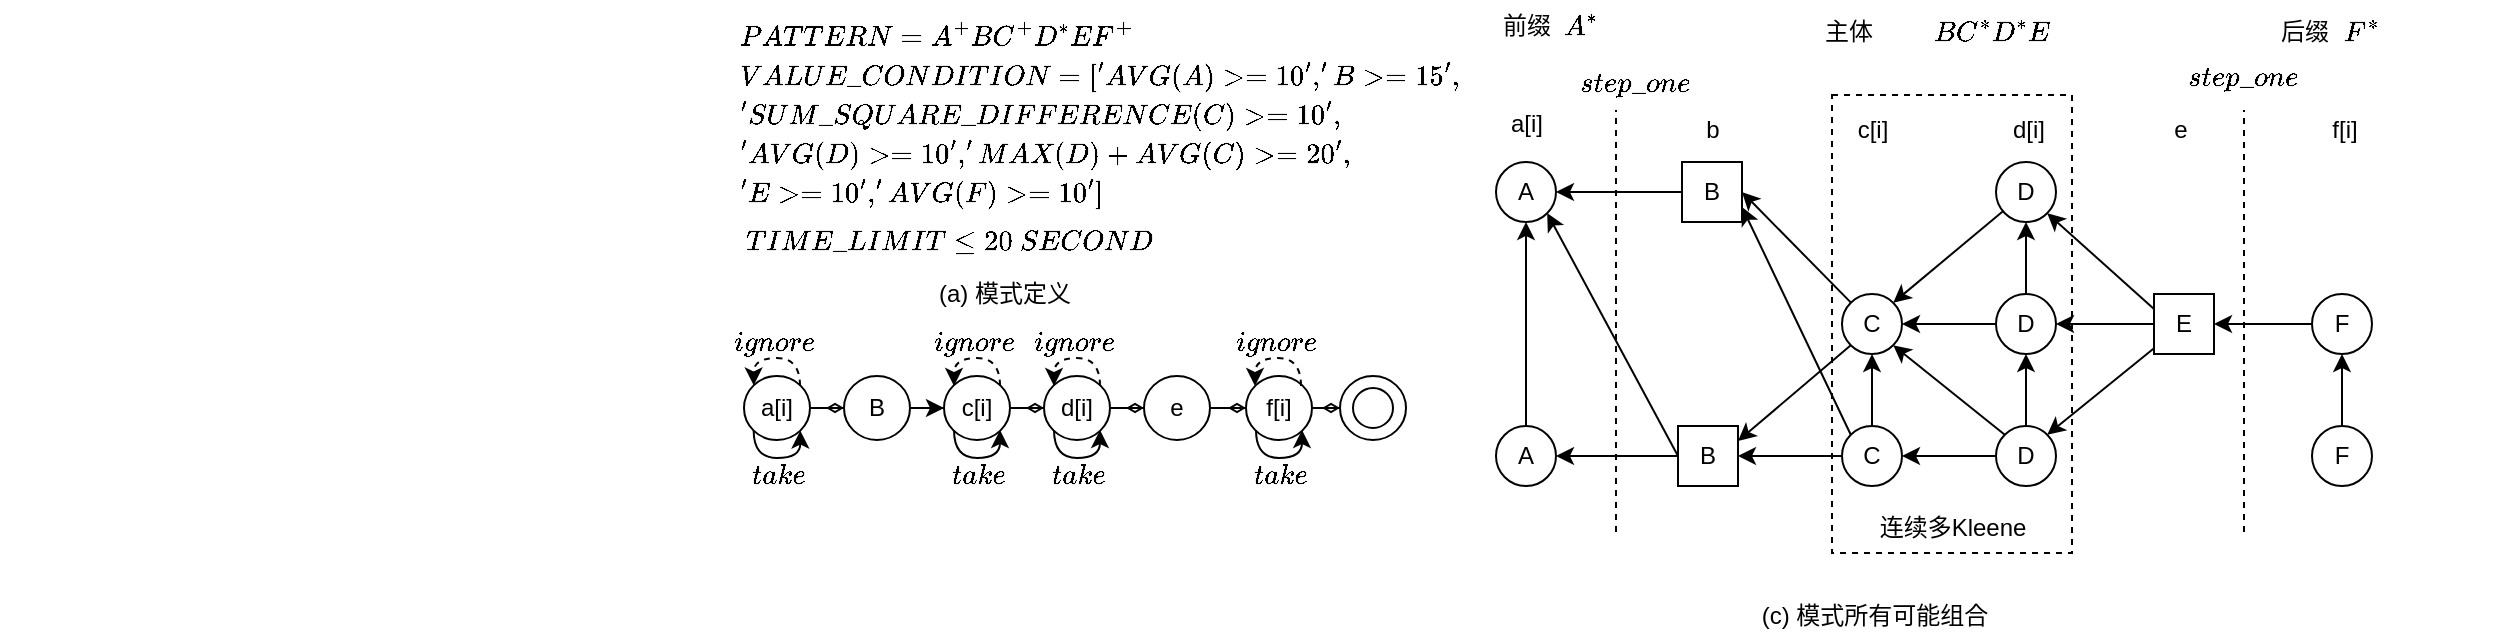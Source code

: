 <mxfile version="24.7.17">
  <diagram name="第 1 页" id="oGx5aqVjhwPbbsenspfN">
    <mxGraphModel dx="912" dy="291" grid="0" gridSize="10" guides="1" tooltips="1" connect="1" arrows="1" fold="1" page="0" pageScale="1" pageWidth="1200" pageHeight="1920" math="1" shadow="0">
      <root>
        <mxCell id="0" />
        <mxCell id="1" parent="0" />
        <mxCell id="AZcYiFU8isNGm3yY8wKM-91" value="$$$$" style="text;html=1;align=center;verticalAlign=middle;resizable=0;points=[];autosize=1;strokeColor=none;fillColor=none;" vertex="1" parent="1">
          <mxGeometry x="988" y="404" width="45" height="26" as="geometry" />
        </mxCell>
        <mxCell id="AZcYiFU8isNGm3yY8wKM-103" value="" style="edgeStyle=orthogonalEdgeStyle;rounded=0;orthogonalLoop=1;jettySize=auto;html=1;endArrow=diamondThin;endFill=0;" edge="1" parent="1" source="AZcYiFU8isNGm3yY8wKM-96" target="AZcYiFU8isNGm3yY8wKM-102">
          <mxGeometry relative="1" as="geometry" />
        </mxCell>
        <mxCell id="AZcYiFU8isNGm3yY8wKM-96" value="a[i]" style="ellipse;whiteSpace=wrap;html=1;" vertex="1" parent="1">
          <mxGeometry x="158" y="567" width="33" height="32" as="geometry" />
        </mxCell>
        <mxCell id="AZcYiFU8isNGm3yY8wKM-100" value="" style="group" vertex="1" connectable="0" parent="1">
          <mxGeometry x="-214" y="384" width="1097" height="155" as="geometry" />
        </mxCell>
        <mxCell id="AZcYiFU8isNGm3yY8wKM-93" value="$$PATTERN = A^+BC^+D^*EF^+ $$" style="text;html=1;align=center;verticalAlign=middle;resizable=0;points=[];autosize=1;strokeColor=none;fillColor=none;" vertex="1" parent="AZcYiFU8isNGm3yY8wKM-100">
          <mxGeometry x="362" width="212" height="26" as="geometry" />
        </mxCell>
        <mxCell id="AZcYiFU8isNGm3yY8wKM-94" value="$$\begin{align} &amp;amp;VALUE\_CONDITION = [&#39;AVG(A) &amp;gt;= 10&#39;,&amp;nbsp; &#39;B&amp;gt;=15&#39;, \\ &amp;amp; &#39;SUM\_SQUARE\_DIFFERENCE(C) &amp;gt;= 10&#39;,\\&amp;amp;&#39;AVG(D) &amp;gt;= 10&#39;, &#39;MAX(D) + AVG(C) &amp;gt;= 20&#39;, \\ &amp;amp;&amp;nbsp; &#39;E&amp;gt;=10&#39;, &#39;AVG(F) &amp;gt;= 10&#39;]\end{align}$$" style="text;html=1;align=center;verticalAlign=middle;resizable=0;points=[];autosize=1;strokeColor=none;fillColor=none;" vertex="1" parent="AZcYiFU8isNGm3yY8wKM-100">
          <mxGeometry y="49" width="1097" height="26" as="geometry" />
        </mxCell>
        <mxCell id="AZcYiFU8isNGm3yY8wKM-95" value="$$TIME\_LIMIT \leq 20\ SECOND$$" style="text;html=1;align=center;verticalAlign=middle;resizable=0;points=[];autosize=1;strokeColor=none;fillColor=none;" vertex="1" parent="AZcYiFU8isNGm3yY8wKM-100">
          <mxGeometry x="368" y="103" width="211" height="26" as="geometry" />
        </mxCell>
        <mxCell id="AZcYiFU8isNGm3yY8wKM-98" value="(a) 模式定义" style="text;html=1;align=center;verticalAlign=middle;resizable=0;points=[];autosize=1;strokeColor=none;fillColor=none;" vertex="1" parent="AZcYiFU8isNGm3yY8wKM-100">
          <mxGeometry x="460" y="129" width="84" height="26" as="geometry" />
        </mxCell>
        <mxCell id="AZcYiFU8isNGm3yY8wKM-101" value="" style="group" vertex="1" connectable="0" parent="1">
          <mxGeometry x="528" y="379" width="469" height="321" as="geometry" />
        </mxCell>
        <mxCell id="AZcYiFU8isNGm3yY8wKM-80" value="" style="rounded=0;whiteSpace=wrap;html=1;fillColor=none;strokeColor=default;dashed=1;" vertex="1" parent="AZcYiFU8isNGm3yY8wKM-101">
          <mxGeometry x="174" y="47.5" width="120" height="229" as="geometry" />
        </mxCell>
        <mxCell id="AZcYiFU8isNGm3yY8wKM-1" value="A" style="ellipse;whiteSpace=wrap;html=1;aspect=fixed;" vertex="1" parent="AZcYiFU8isNGm3yY8wKM-101">
          <mxGeometry x="6" y="81" width="30" height="30" as="geometry" />
        </mxCell>
        <mxCell id="AZcYiFU8isNGm3yY8wKM-2" value="a[i]" style="text;html=1;align=center;verticalAlign=middle;resizable=0;points=[];autosize=1;strokeColor=none;fillColor=none;" vertex="1" parent="AZcYiFU8isNGm3yY8wKM-101">
          <mxGeometry x="4" y="49" width="34" height="26" as="geometry" />
        </mxCell>
        <mxCell id="AZcYiFU8isNGm3yY8wKM-37" style="edgeStyle=orthogonalEdgeStyle;rounded=0;orthogonalLoop=1;jettySize=auto;html=1;exitX=0.5;exitY=0;exitDx=0;exitDy=0;" edge="1" parent="AZcYiFU8isNGm3yY8wKM-101" source="AZcYiFU8isNGm3yY8wKM-4" target="AZcYiFU8isNGm3yY8wKM-1">
          <mxGeometry relative="1" as="geometry">
            <mxPoint x="21" y="177" as="targetPoint" />
          </mxGeometry>
        </mxCell>
        <mxCell id="AZcYiFU8isNGm3yY8wKM-4" value="A" style="ellipse;whiteSpace=wrap;html=1;aspect=fixed;" vertex="1" parent="AZcYiFU8isNGm3yY8wKM-101">
          <mxGeometry x="6" y="213" width="30" height="30" as="geometry" />
        </mxCell>
        <mxCell id="AZcYiFU8isNGm3yY8wKM-38" style="edgeStyle=orthogonalEdgeStyle;rounded=0;orthogonalLoop=1;jettySize=auto;html=1;" edge="1" parent="AZcYiFU8isNGm3yY8wKM-101" source="AZcYiFU8isNGm3yY8wKM-7" target="AZcYiFU8isNGm3yY8wKM-1">
          <mxGeometry relative="1" as="geometry" />
        </mxCell>
        <mxCell id="AZcYiFU8isNGm3yY8wKM-7" value="B" style="rounded=0;whiteSpace=wrap;html=1;" vertex="1" parent="AZcYiFU8isNGm3yY8wKM-101">
          <mxGeometry x="99" y="81" width="30" height="30" as="geometry" />
        </mxCell>
        <mxCell id="AZcYiFU8isNGm3yY8wKM-39" style="edgeStyle=orthogonalEdgeStyle;rounded=0;orthogonalLoop=1;jettySize=auto;html=1;" edge="1" parent="AZcYiFU8isNGm3yY8wKM-101" source="AZcYiFU8isNGm3yY8wKM-8" target="AZcYiFU8isNGm3yY8wKM-4">
          <mxGeometry relative="1" as="geometry" />
        </mxCell>
        <mxCell id="AZcYiFU8isNGm3yY8wKM-48" style="rounded=0;orthogonalLoop=1;jettySize=auto;html=1;exitX=0;exitY=0.5;exitDx=0;exitDy=0;entryX=1;entryY=1;entryDx=0;entryDy=0;" edge="1" parent="AZcYiFU8isNGm3yY8wKM-101" source="AZcYiFU8isNGm3yY8wKM-8" target="AZcYiFU8isNGm3yY8wKM-1">
          <mxGeometry relative="1" as="geometry">
            <mxPoint x="36" y="162" as="targetPoint" />
          </mxGeometry>
        </mxCell>
        <mxCell id="AZcYiFU8isNGm3yY8wKM-8" value="B" style="rounded=0;whiteSpace=wrap;html=1;" vertex="1" parent="AZcYiFU8isNGm3yY8wKM-101">
          <mxGeometry x="97" y="213" width="30" height="30" as="geometry" />
        </mxCell>
        <mxCell id="AZcYiFU8isNGm3yY8wKM-41" style="rounded=0;orthogonalLoop=1;jettySize=auto;html=1;entryX=1;entryY=0.5;entryDx=0;entryDy=0;" edge="1" parent="AZcYiFU8isNGm3yY8wKM-101" source="AZcYiFU8isNGm3yY8wKM-14" target="AZcYiFU8isNGm3yY8wKM-7">
          <mxGeometry relative="1" as="geometry">
            <mxPoint x="194" y="111" as="targetPoint" />
          </mxGeometry>
        </mxCell>
        <mxCell id="AZcYiFU8isNGm3yY8wKM-86" style="rounded=0;orthogonalLoop=1;jettySize=auto;html=1;exitX=0;exitY=1;exitDx=0;exitDy=0;entryX=1;entryY=0.25;entryDx=0;entryDy=0;" edge="1" parent="AZcYiFU8isNGm3yY8wKM-101" source="AZcYiFU8isNGm3yY8wKM-14" target="AZcYiFU8isNGm3yY8wKM-8">
          <mxGeometry relative="1" as="geometry" />
        </mxCell>
        <mxCell id="AZcYiFU8isNGm3yY8wKM-14" value="C" style="ellipse;whiteSpace=wrap;html=1;aspect=fixed;" vertex="1" parent="AZcYiFU8isNGm3yY8wKM-101">
          <mxGeometry x="179" y="147" width="30" height="30" as="geometry" />
        </mxCell>
        <mxCell id="AZcYiFU8isNGm3yY8wKM-42" style="edgeStyle=orthogonalEdgeStyle;rounded=0;orthogonalLoop=1;jettySize=auto;html=1;exitX=0.5;exitY=0;exitDx=0;exitDy=0;" edge="1" parent="AZcYiFU8isNGm3yY8wKM-101" source="AZcYiFU8isNGm3yY8wKM-15" target="AZcYiFU8isNGm3yY8wKM-14">
          <mxGeometry relative="1" as="geometry" />
        </mxCell>
        <mxCell id="AZcYiFU8isNGm3yY8wKM-56" style="edgeStyle=orthogonalEdgeStyle;rounded=0;orthogonalLoop=1;jettySize=auto;html=1;" edge="1" parent="AZcYiFU8isNGm3yY8wKM-101" source="AZcYiFU8isNGm3yY8wKM-15" target="AZcYiFU8isNGm3yY8wKM-8">
          <mxGeometry relative="1" as="geometry" />
        </mxCell>
        <mxCell id="AZcYiFU8isNGm3yY8wKM-87" style="rounded=0;orthogonalLoop=1;jettySize=auto;html=1;exitX=0;exitY=0;exitDx=0;exitDy=0;entryX=1;entryY=0.75;entryDx=0;entryDy=0;" edge="1" parent="AZcYiFU8isNGm3yY8wKM-101" source="AZcYiFU8isNGm3yY8wKM-15" target="AZcYiFU8isNGm3yY8wKM-7">
          <mxGeometry relative="1" as="geometry" />
        </mxCell>
        <mxCell id="AZcYiFU8isNGm3yY8wKM-15" value="C" style="ellipse;whiteSpace=wrap;html=1;aspect=fixed;" vertex="1" parent="AZcYiFU8isNGm3yY8wKM-101">
          <mxGeometry x="179" y="213" width="30" height="30" as="geometry" />
        </mxCell>
        <mxCell id="AZcYiFU8isNGm3yY8wKM-84" style="edgeStyle=orthogonalEdgeStyle;rounded=0;orthogonalLoop=1;jettySize=auto;html=1;" edge="1" parent="AZcYiFU8isNGm3yY8wKM-101" source="AZcYiFU8isNGm3yY8wKM-19" target="AZcYiFU8isNGm3yY8wKM-74">
          <mxGeometry relative="1" as="geometry" />
        </mxCell>
        <mxCell id="AZcYiFU8isNGm3yY8wKM-85" style="rounded=0;orthogonalLoop=1;jettySize=auto;html=1;exitX=0;exitY=0.25;exitDx=0;exitDy=0;entryX=1;entryY=1;entryDx=0;entryDy=0;" edge="1" parent="AZcYiFU8isNGm3yY8wKM-101" source="AZcYiFU8isNGm3yY8wKM-19" target="AZcYiFU8isNGm3yY8wKM-72">
          <mxGeometry relative="1" as="geometry" />
        </mxCell>
        <mxCell id="AZcYiFU8isNGm3yY8wKM-19" value="E" style="rounded=0;whiteSpace=wrap;html=1;" vertex="1" parent="AZcYiFU8isNGm3yY8wKM-101">
          <mxGeometry x="335" y="147" width="30" height="30" as="geometry" />
        </mxCell>
        <mxCell id="AZcYiFU8isNGm3yY8wKM-45" style="edgeStyle=orthogonalEdgeStyle;rounded=0;orthogonalLoop=1;jettySize=auto;html=1;exitX=0;exitY=0.5;exitDx=0;exitDy=0;" edge="1" parent="AZcYiFU8isNGm3yY8wKM-101" source="AZcYiFU8isNGm3yY8wKM-22" target="AZcYiFU8isNGm3yY8wKM-19">
          <mxGeometry relative="1" as="geometry">
            <mxPoint x="348" y="162" as="targetPoint" />
          </mxGeometry>
        </mxCell>
        <mxCell id="AZcYiFU8isNGm3yY8wKM-22" value="F" style="ellipse;whiteSpace=wrap;html=1;aspect=fixed;" vertex="1" parent="AZcYiFU8isNGm3yY8wKM-101">
          <mxGeometry x="414" y="147" width="30" height="30" as="geometry" />
        </mxCell>
        <mxCell id="AZcYiFU8isNGm3yY8wKM-46" style="edgeStyle=orthogonalEdgeStyle;rounded=0;orthogonalLoop=1;jettySize=auto;html=1;" edge="1" parent="AZcYiFU8isNGm3yY8wKM-101" source="AZcYiFU8isNGm3yY8wKM-24" target="AZcYiFU8isNGm3yY8wKM-22">
          <mxGeometry relative="1" as="geometry" />
        </mxCell>
        <mxCell id="AZcYiFU8isNGm3yY8wKM-24" value="F" style="ellipse;whiteSpace=wrap;html=1;aspect=fixed;" vertex="1" parent="AZcYiFU8isNGm3yY8wKM-101">
          <mxGeometry x="414" y="213" width="30" height="30" as="geometry" />
        </mxCell>
        <mxCell id="AZcYiFU8isNGm3yY8wKM-44" style="rounded=0;orthogonalLoop=1;jettySize=auto;html=1;entryX=1;entryY=0;entryDx=0;entryDy=0;" edge="1" parent="AZcYiFU8isNGm3yY8wKM-101" source="AZcYiFU8isNGm3yY8wKM-19" target="AZcYiFU8isNGm3yY8wKM-76">
          <mxGeometry relative="1" as="geometry" />
        </mxCell>
        <mxCell id="AZcYiFU8isNGm3yY8wKM-58" value="b" style="text;html=1;align=center;verticalAlign=middle;resizable=0;points=[];autosize=1;strokeColor=none;fillColor=none;" vertex="1" parent="AZcYiFU8isNGm3yY8wKM-101">
          <mxGeometry x="101.5" y="52" width="25" height="26" as="geometry" />
        </mxCell>
        <mxCell id="AZcYiFU8isNGm3yY8wKM-60" value="c[i]" style="text;html=1;align=center;verticalAlign=middle;resizable=0;points=[];autosize=1;strokeColor=none;fillColor=none;" vertex="1" parent="AZcYiFU8isNGm3yY8wKM-101">
          <mxGeometry x="177.5" y="52" width="33" height="26" as="geometry" />
        </mxCell>
        <mxCell id="AZcYiFU8isNGm3yY8wKM-61" value="d[i]" style="text;html=1;align=center;verticalAlign=middle;resizable=0;points=[];autosize=1;strokeColor=none;fillColor=none;" vertex="1" parent="AZcYiFU8isNGm3yY8wKM-101">
          <mxGeometry x="254.5" y="52" width="34" height="26" as="geometry" />
        </mxCell>
        <mxCell id="AZcYiFU8isNGm3yY8wKM-62" value="f[i]" style="text;html=1;align=center;verticalAlign=middle;resizable=0;points=[];autosize=1;strokeColor=none;fillColor=none;" vertex="1" parent="AZcYiFU8isNGm3yY8wKM-101">
          <mxGeometry x="414.5" y="52" width="31" height="26" as="geometry" />
        </mxCell>
        <mxCell id="AZcYiFU8isNGm3yY8wKM-64" value="" style="endArrow=none;dashed=1;html=1;rounded=0;" edge="1" parent="AZcYiFU8isNGm3yY8wKM-101">
          <mxGeometry width="50" height="50" relative="1" as="geometry">
            <mxPoint x="66" y="266" as="sourcePoint" />
            <mxPoint x="66" y="55" as="targetPoint" />
          </mxGeometry>
        </mxCell>
        <mxCell id="AZcYiFU8isNGm3yY8wKM-65" value="" style="endArrow=none;dashed=1;html=1;rounded=0;" edge="1" parent="AZcYiFU8isNGm3yY8wKM-101">
          <mxGeometry width="50" height="50" relative="1" as="geometry">
            <mxPoint x="380" y="266" as="sourcePoint" />
            <mxPoint x="380" y="55" as="targetPoint" />
          </mxGeometry>
        </mxCell>
        <mxCell id="AZcYiFU8isNGm3yY8wKM-67" value="$$step\_one$$" style="text;html=1;align=center;verticalAlign=middle;resizable=0;points=[];autosize=1;strokeColor=none;fillColor=none;" vertex="1" parent="AZcYiFU8isNGm3yY8wKM-101">
          <mxGeometry x="26" y="29" width="97" height="26" as="geometry" />
        </mxCell>
        <mxCell id="AZcYiFU8isNGm3yY8wKM-68" value="$$step\_one$$" style="text;html=1;align=center;verticalAlign=middle;resizable=0;points=[];autosize=1;strokeColor=none;fillColor=none;" vertex="1" parent="AZcYiFU8isNGm3yY8wKM-101">
          <mxGeometry x="330" y="26" width="97" height="26" as="geometry" />
        </mxCell>
        <mxCell id="AZcYiFU8isNGm3yY8wKM-69" value="前缀" style="text;html=1;align=center;verticalAlign=middle;resizable=0;points=[];autosize=1;strokeColor=none;fillColor=none;" vertex="1" parent="AZcYiFU8isNGm3yY8wKM-101">
          <mxGeometry width="42" height="26" as="geometry" />
        </mxCell>
        <mxCell id="AZcYiFU8isNGm3yY8wKM-70" value="主体" style="text;html=1;align=center;verticalAlign=middle;resizable=0;points=[];autosize=1;strokeColor=none;fillColor=none;" vertex="1" parent="AZcYiFU8isNGm3yY8wKM-101">
          <mxGeometry x="161" y="3" width="42" height="26" as="geometry" />
        </mxCell>
        <mxCell id="AZcYiFU8isNGm3yY8wKM-71" value="后缀" style="text;html=1;align=center;verticalAlign=middle;resizable=0;points=[];autosize=1;strokeColor=none;fillColor=none;" vertex="1" parent="AZcYiFU8isNGm3yY8wKM-101">
          <mxGeometry x="389" y="3" width="42" height="26" as="geometry" />
        </mxCell>
        <mxCell id="AZcYiFU8isNGm3yY8wKM-77" style="rounded=0;orthogonalLoop=1;jettySize=auto;html=1;entryX=1;entryY=0;entryDx=0;entryDy=0;" edge="1" parent="AZcYiFU8isNGm3yY8wKM-101" source="AZcYiFU8isNGm3yY8wKM-72" target="AZcYiFU8isNGm3yY8wKM-14">
          <mxGeometry relative="1" as="geometry" />
        </mxCell>
        <mxCell id="AZcYiFU8isNGm3yY8wKM-72" value="D" style="ellipse;whiteSpace=wrap;html=1;aspect=fixed;" vertex="1" parent="AZcYiFU8isNGm3yY8wKM-101">
          <mxGeometry x="256" y="81" width="30" height="30" as="geometry" />
        </mxCell>
        <mxCell id="AZcYiFU8isNGm3yY8wKM-73" style="edgeStyle=orthogonalEdgeStyle;rounded=0;orthogonalLoop=1;jettySize=auto;html=1;" edge="1" parent="AZcYiFU8isNGm3yY8wKM-101" source="AZcYiFU8isNGm3yY8wKM-74" target="AZcYiFU8isNGm3yY8wKM-72">
          <mxGeometry relative="1" as="geometry" />
        </mxCell>
        <mxCell id="AZcYiFU8isNGm3yY8wKM-82" style="edgeStyle=orthogonalEdgeStyle;rounded=0;orthogonalLoop=1;jettySize=auto;html=1;" edge="1" parent="AZcYiFU8isNGm3yY8wKM-101" source="AZcYiFU8isNGm3yY8wKM-74" target="AZcYiFU8isNGm3yY8wKM-14">
          <mxGeometry relative="1" as="geometry" />
        </mxCell>
        <mxCell id="AZcYiFU8isNGm3yY8wKM-74" value="D" style="ellipse;whiteSpace=wrap;html=1;aspect=fixed;" vertex="1" parent="AZcYiFU8isNGm3yY8wKM-101">
          <mxGeometry x="256" y="147" width="30" height="30" as="geometry" />
        </mxCell>
        <mxCell id="AZcYiFU8isNGm3yY8wKM-75" style="edgeStyle=orthogonalEdgeStyle;rounded=0;orthogonalLoop=1;jettySize=auto;html=1;exitX=0.5;exitY=0;exitDx=0;exitDy=0;" edge="1" parent="AZcYiFU8isNGm3yY8wKM-101" source="AZcYiFU8isNGm3yY8wKM-76" target="AZcYiFU8isNGm3yY8wKM-74">
          <mxGeometry relative="1" as="geometry" />
        </mxCell>
        <mxCell id="AZcYiFU8isNGm3yY8wKM-78" style="edgeStyle=orthogonalEdgeStyle;rounded=0;orthogonalLoop=1;jettySize=auto;html=1;" edge="1" parent="AZcYiFU8isNGm3yY8wKM-101" source="AZcYiFU8isNGm3yY8wKM-76" target="AZcYiFU8isNGm3yY8wKM-15">
          <mxGeometry relative="1" as="geometry" />
        </mxCell>
        <mxCell id="AZcYiFU8isNGm3yY8wKM-83" style="rounded=0;orthogonalLoop=1;jettySize=auto;html=1;exitX=0;exitY=0;exitDx=0;exitDy=0;entryX=1;entryY=1;entryDx=0;entryDy=0;" edge="1" parent="AZcYiFU8isNGm3yY8wKM-101" source="AZcYiFU8isNGm3yY8wKM-76" target="AZcYiFU8isNGm3yY8wKM-14">
          <mxGeometry relative="1" as="geometry" />
        </mxCell>
        <mxCell id="AZcYiFU8isNGm3yY8wKM-76" value="D" style="ellipse;whiteSpace=wrap;html=1;aspect=fixed;" vertex="1" parent="AZcYiFU8isNGm3yY8wKM-101">
          <mxGeometry x="256" y="213" width="30" height="30" as="geometry" />
        </mxCell>
        <mxCell id="AZcYiFU8isNGm3yY8wKM-79" value="e" style="text;html=1;align=center;verticalAlign=middle;resizable=0;points=[];autosize=1;strokeColor=none;fillColor=none;" vertex="1" parent="AZcYiFU8isNGm3yY8wKM-101">
          <mxGeometry x="335" y="52" width="25" height="26" as="geometry" />
        </mxCell>
        <mxCell id="AZcYiFU8isNGm3yY8wKM-81" value="连续多Kleene" style="text;html=1;align=center;verticalAlign=middle;resizable=0;points=[];autosize=1;strokeColor=none;fillColor=none;" vertex="1" parent="AZcYiFU8isNGm3yY8wKM-101">
          <mxGeometry x="188.5" y="250.5" width="91" height="26" as="geometry" />
        </mxCell>
        <mxCell id="AZcYiFU8isNGm3yY8wKM-88" value="$$A^*$$" style="text;html=1;align=center;verticalAlign=middle;resizable=0;points=[];autosize=1;strokeColor=none;fillColor=none;" vertex="1" parent="AZcYiFU8isNGm3yY8wKM-101">
          <mxGeometry x="16" width="63" height="26" as="geometry" />
        </mxCell>
        <mxCell id="AZcYiFU8isNGm3yY8wKM-89" value="$$BC^*D^*E$$" style="text;html=1;align=center;verticalAlign=middle;resizable=0;points=[];autosize=1;strokeColor=none;fillColor=none;" vertex="1" parent="AZcYiFU8isNGm3yY8wKM-101">
          <mxGeometry x="203" y="3" width="99" height="26" as="geometry" />
        </mxCell>
        <mxCell id="AZcYiFU8isNGm3yY8wKM-90" value="$$F^*$$" style="text;html=1;align=center;verticalAlign=middle;resizable=0;points=[];autosize=1;strokeColor=none;fillColor=none;" vertex="1" parent="AZcYiFU8isNGm3yY8wKM-101">
          <mxGeometry x="407" y="3" width="62" height="26" as="geometry" />
        </mxCell>
        <mxCell id="AZcYiFU8isNGm3yY8wKM-97" value="(c) 模式所有可能组合" style="text;html=1;align=center;verticalAlign=middle;resizable=0;points=[];autosize=1;strokeColor=none;fillColor=none;" vertex="1" parent="AZcYiFU8isNGm3yY8wKM-101">
          <mxGeometry x="129" y="295" width="131" height="26" as="geometry" />
        </mxCell>
        <mxCell id="AZcYiFU8isNGm3yY8wKM-105" value="" style="edgeStyle=orthogonalEdgeStyle;rounded=0;orthogonalLoop=1;jettySize=auto;html=1;" edge="1" parent="1" source="AZcYiFU8isNGm3yY8wKM-102" target="AZcYiFU8isNGm3yY8wKM-104">
          <mxGeometry relative="1" as="geometry" />
        </mxCell>
        <mxCell id="AZcYiFU8isNGm3yY8wKM-102" value="B" style="ellipse;whiteSpace=wrap;html=1;" vertex="1" parent="1">
          <mxGeometry x="208" y="567" width="33" height="32" as="geometry" />
        </mxCell>
        <mxCell id="AZcYiFU8isNGm3yY8wKM-107" value="" style="edgeStyle=orthogonalEdgeStyle;rounded=0;orthogonalLoop=1;jettySize=auto;html=1;endArrow=diamondThin;endFill=0;" edge="1" parent="1" source="AZcYiFU8isNGm3yY8wKM-104" target="AZcYiFU8isNGm3yY8wKM-106">
          <mxGeometry relative="1" as="geometry" />
        </mxCell>
        <mxCell id="AZcYiFU8isNGm3yY8wKM-104" value="c[i]" style="ellipse;whiteSpace=wrap;html=1;" vertex="1" parent="1">
          <mxGeometry x="258" y="567" width="33" height="32" as="geometry" />
        </mxCell>
        <mxCell id="AZcYiFU8isNGm3yY8wKM-109" value="" style="edgeStyle=orthogonalEdgeStyle;rounded=0;orthogonalLoop=1;jettySize=auto;html=1;endArrow=diamondThin;endFill=0;" edge="1" parent="1" source="AZcYiFU8isNGm3yY8wKM-106" target="AZcYiFU8isNGm3yY8wKM-108">
          <mxGeometry relative="1" as="geometry" />
        </mxCell>
        <mxCell id="AZcYiFU8isNGm3yY8wKM-106" value="d[i]" style="ellipse;whiteSpace=wrap;html=1;" vertex="1" parent="1">
          <mxGeometry x="308" y="567" width="33" height="32" as="geometry" />
        </mxCell>
        <mxCell id="AZcYiFU8isNGm3yY8wKM-111" value="" style="edgeStyle=orthogonalEdgeStyle;rounded=0;orthogonalLoop=1;jettySize=auto;html=1;endArrow=diamondThin;endFill=0;" edge="1" parent="1" source="AZcYiFU8isNGm3yY8wKM-108" target="AZcYiFU8isNGm3yY8wKM-110">
          <mxGeometry relative="1" as="geometry" />
        </mxCell>
        <mxCell id="AZcYiFU8isNGm3yY8wKM-108" value="e" style="ellipse;whiteSpace=wrap;html=1;" vertex="1" parent="1">
          <mxGeometry x="358" y="567" width="33" height="32" as="geometry" />
        </mxCell>
        <mxCell id="AZcYiFU8isNGm3yY8wKM-114" style="edgeStyle=orthogonalEdgeStyle;rounded=0;orthogonalLoop=1;jettySize=auto;html=1;endArrow=diamondThin;endFill=0;" edge="1" parent="1" source="AZcYiFU8isNGm3yY8wKM-110" target="AZcYiFU8isNGm3yY8wKM-113">
          <mxGeometry relative="1" as="geometry" />
        </mxCell>
        <mxCell id="AZcYiFU8isNGm3yY8wKM-110" value="f[i]" style="ellipse;whiteSpace=wrap;html=1;" vertex="1" parent="1">
          <mxGeometry x="409" y="567" width="33" height="32" as="geometry" />
        </mxCell>
        <mxCell id="AZcYiFU8isNGm3yY8wKM-113" value="" style="ellipse;whiteSpace=wrap;html=1;" vertex="1" parent="1">
          <mxGeometry x="456" y="567" width="33" height="32" as="geometry" />
        </mxCell>
        <mxCell id="AZcYiFU8isNGm3yY8wKM-115" value="" style="ellipse;whiteSpace=wrap;html=1;" vertex="1" parent="1">
          <mxGeometry x="462.5" y="573" width="20" height="20" as="geometry" />
        </mxCell>
        <mxCell id="AZcYiFU8isNGm3yY8wKM-118" style="edgeStyle=orthogonalEdgeStyle;rounded=0;orthogonalLoop=1;jettySize=auto;html=1;exitX=0;exitY=1;exitDx=0;exitDy=0;entryX=1;entryY=1;entryDx=0;entryDy=0;curved=1;" edge="1" parent="1" source="AZcYiFU8isNGm3yY8wKM-96" target="AZcYiFU8isNGm3yY8wKM-96">
          <mxGeometry relative="1" as="geometry">
            <Array as="points">
              <mxPoint x="163" y="608" />
              <mxPoint x="186" y="608" />
            </Array>
          </mxGeometry>
        </mxCell>
        <mxCell id="AZcYiFU8isNGm3yY8wKM-119" value="`take`" style="text;html=1;align=center;verticalAlign=middle;resizable=0;points=[];autosize=1;strokeColor=none;fillColor=none;" vertex="1" parent="1">
          <mxGeometry x="150" y="604" width="49" height="26" as="geometry" />
        </mxCell>
        <mxCell id="AZcYiFU8isNGm3yY8wKM-120" style="edgeStyle=orthogonalEdgeStyle;rounded=0;orthogonalLoop=1;jettySize=auto;html=1;exitX=0;exitY=1;exitDx=0;exitDy=0;entryX=1;entryY=1;entryDx=0;entryDy=0;curved=1;" edge="1" parent="1">
          <mxGeometry relative="1" as="geometry">
            <mxPoint x="263" y="594" as="sourcePoint" />
            <mxPoint x="286" y="594" as="targetPoint" />
            <Array as="points">
              <mxPoint x="263" y="608" />
              <mxPoint x="286" y="608" />
            </Array>
          </mxGeometry>
        </mxCell>
        <mxCell id="AZcYiFU8isNGm3yY8wKM-121" value="`take`" style="text;html=1;align=center;verticalAlign=middle;resizable=0;points=[];autosize=1;strokeColor=none;fillColor=none;" vertex="1" parent="1">
          <mxGeometry x="250" y="604" width="49" height="26" as="geometry" />
        </mxCell>
        <mxCell id="AZcYiFU8isNGm3yY8wKM-122" style="edgeStyle=orthogonalEdgeStyle;rounded=0;orthogonalLoop=1;jettySize=auto;html=1;exitX=0;exitY=1;exitDx=0;exitDy=0;entryX=1;entryY=1;entryDx=0;entryDy=0;curved=1;" edge="1" parent="1">
          <mxGeometry relative="1" as="geometry">
            <mxPoint x="313" y="594" as="sourcePoint" />
            <mxPoint x="336" y="594" as="targetPoint" />
            <Array as="points">
              <mxPoint x="313" y="608" />
              <mxPoint x="336" y="608" />
            </Array>
          </mxGeometry>
        </mxCell>
        <mxCell id="AZcYiFU8isNGm3yY8wKM-123" value="`take`" style="text;html=1;align=center;verticalAlign=middle;resizable=0;points=[];autosize=1;strokeColor=none;fillColor=none;" vertex="1" parent="1">
          <mxGeometry x="300" y="604" width="49" height="26" as="geometry" />
        </mxCell>
        <mxCell id="AZcYiFU8isNGm3yY8wKM-124" style="edgeStyle=orthogonalEdgeStyle;rounded=0;orthogonalLoop=1;jettySize=auto;html=1;exitX=0;exitY=1;exitDx=0;exitDy=0;entryX=1;entryY=1;entryDx=0;entryDy=0;curved=1;" edge="1" parent="1">
          <mxGeometry relative="1" as="geometry">
            <mxPoint x="414" y="594" as="sourcePoint" />
            <mxPoint x="437" y="594" as="targetPoint" />
            <Array as="points">
              <mxPoint x="414" y="608" />
              <mxPoint x="437" y="608" />
            </Array>
          </mxGeometry>
        </mxCell>
        <mxCell id="AZcYiFU8isNGm3yY8wKM-125" value="`take`" style="text;html=1;align=center;verticalAlign=middle;resizable=0;points=[];autosize=1;strokeColor=none;fillColor=none;" vertex="1" parent="1">
          <mxGeometry x="401" y="604" width="49" height="26" as="geometry" />
        </mxCell>
        <mxCell id="AZcYiFU8isNGm3yY8wKM-126" style="edgeStyle=orthogonalEdgeStyle;rounded=0;orthogonalLoop=1;jettySize=auto;html=1;entryX=0;entryY=0;entryDx=0;entryDy=0;curved=1;dashed=1;" edge="1" parent="1" target="AZcYiFU8isNGm3yY8wKM-96">
          <mxGeometry relative="1" as="geometry">
            <mxPoint x="186" y="572" as="sourcePoint" />
            <Array as="points">
              <mxPoint x="186" y="558" />
              <mxPoint x="163" y="558" />
            </Array>
          </mxGeometry>
        </mxCell>
        <mxCell id="AZcYiFU8isNGm3yY8wKM-127" value="$$ignore$$" style="text;html=1;align=center;verticalAlign=middle;resizable=0;points=[];autosize=1;strokeColor=none;fillColor=none;" vertex="1" parent="1">
          <mxGeometry x="134" y="537" width="78" height="26" as="geometry" />
        </mxCell>
        <mxCell id="AZcYiFU8isNGm3yY8wKM-128" style="edgeStyle=orthogonalEdgeStyle;rounded=0;orthogonalLoop=1;jettySize=auto;html=1;entryX=0;entryY=0;entryDx=0;entryDy=0;curved=1;dashed=1;" edge="1" parent="1">
          <mxGeometry relative="1" as="geometry">
            <mxPoint x="286" y="572" as="sourcePoint" />
            <mxPoint x="263" y="572" as="targetPoint" />
            <Array as="points">
              <mxPoint x="286" y="558" />
              <mxPoint x="263" y="558" />
            </Array>
          </mxGeometry>
        </mxCell>
        <mxCell id="AZcYiFU8isNGm3yY8wKM-129" value="$$ignore$$" style="text;html=1;align=center;verticalAlign=middle;resizable=0;points=[];autosize=1;strokeColor=none;fillColor=none;" vertex="1" parent="1">
          <mxGeometry x="234" y="537" width="78" height="26" as="geometry" />
        </mxCell>
        <mxCell id="AZcYiFU8isNGm3yY8wKM-130" style="edgeStyle=orthogonalEdgeStyle;rounded=0;orthogonalLoop=1;jettySize=auto;html=1;entryX=0;entryY=0;entryDx=0;entryDy=0;curved=1;dashed=1;" edge="1" parent="1">
          <mxGeometry relative="1" as="geometry">
            <mxPoint x="336" y="572" as="sourcePoint" />
            <mxPoint x="313" y="572" as="targetPoint" />
            <Array as="points">
              <mxPoint x="336" y="558" />
              <mxPoint x="313" y="558" />
            </Array>
          </mxGeometry>
        </mxCell>
        <mxCell id="AZcYiFU8isNGm3yY8wKM-131" value="$$ignore$$" style="text;html=1;align=center;verticalAlign=middle;resizable=0;points=[];autosize=1;strokeColor=none;fillColor=none;" vertex="1" parent="1">
          <mxGeometry x="284" y="537" width="78" height="26" as="geometry" />
        </mxCell>
        <mxCell id="AZcYiFU8isNGm3yY8wKM-132" style="edgeStyle=orthogonalEdgeStyle;rounded=0;orthogonalLoop=1;jettySize=auto;html=1;entryX=0;entryY=0;entryDx=0;entryDy=0;curved=1;dashed=1;" edge="1" parent="1">
          <mxGeometry relative="1" as="geometry">
            <mxPoint x="436.5" y="572" as="sourcePoint" />
            <mxPoint x="413.5" y="572" as="targetPoint" />
            <Array as="points">
              <mxPoint x="436.5" y="558" />
              <mxPoint x="413.5" y="558" />
            </Array>
          </mxGeometry>
        </mxCell>
        <mxCell id="AZcYiFU8isNGm3yY8wKM-133" value="$$ignore$$" style="text;html=1;align=center;verticalAlign=middle;resizable=0;points=[];autosize=1;strokeColor=none;fillColor=none;" vertex="1" parent="1">
          <mxGeometry x="384.5" y="537" width="78" height="26" as="geometry" />
        </mxCell>
      </root>
    </mxGraphModel>
  </diagram>
</mxfile>
